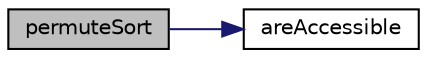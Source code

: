 digraph "permuteSort"
{
 // LATEX_PDF_SIZE
  edge [fontname="Helvetica",fontsize="10",labelfontname="Helvetica",labelfontsize="10"];
  node [fontname="Helvetica",fontsize="10",shape=record];
  rankdir="LR";
  Node1 [label="permuteSort",height=0.2,width=0.4,color="black", fillcolor="grey75", style="filled", fontcolor="black",tooltip=" "];
  Node1 -> Node2 [color="midnightblue",fontsize="10",style="solid",fontname="Helvetica"];
  Node2 [label="areAccessible",height=0.2,width=0.4,color="black", fillcolor="white", style="filled",URL="$namespacepFlow.html#a7cbb48190b1da0908485fc8414369485",tooltip="Is MemoerySpace accessible from ExecutionSpace."];
}
